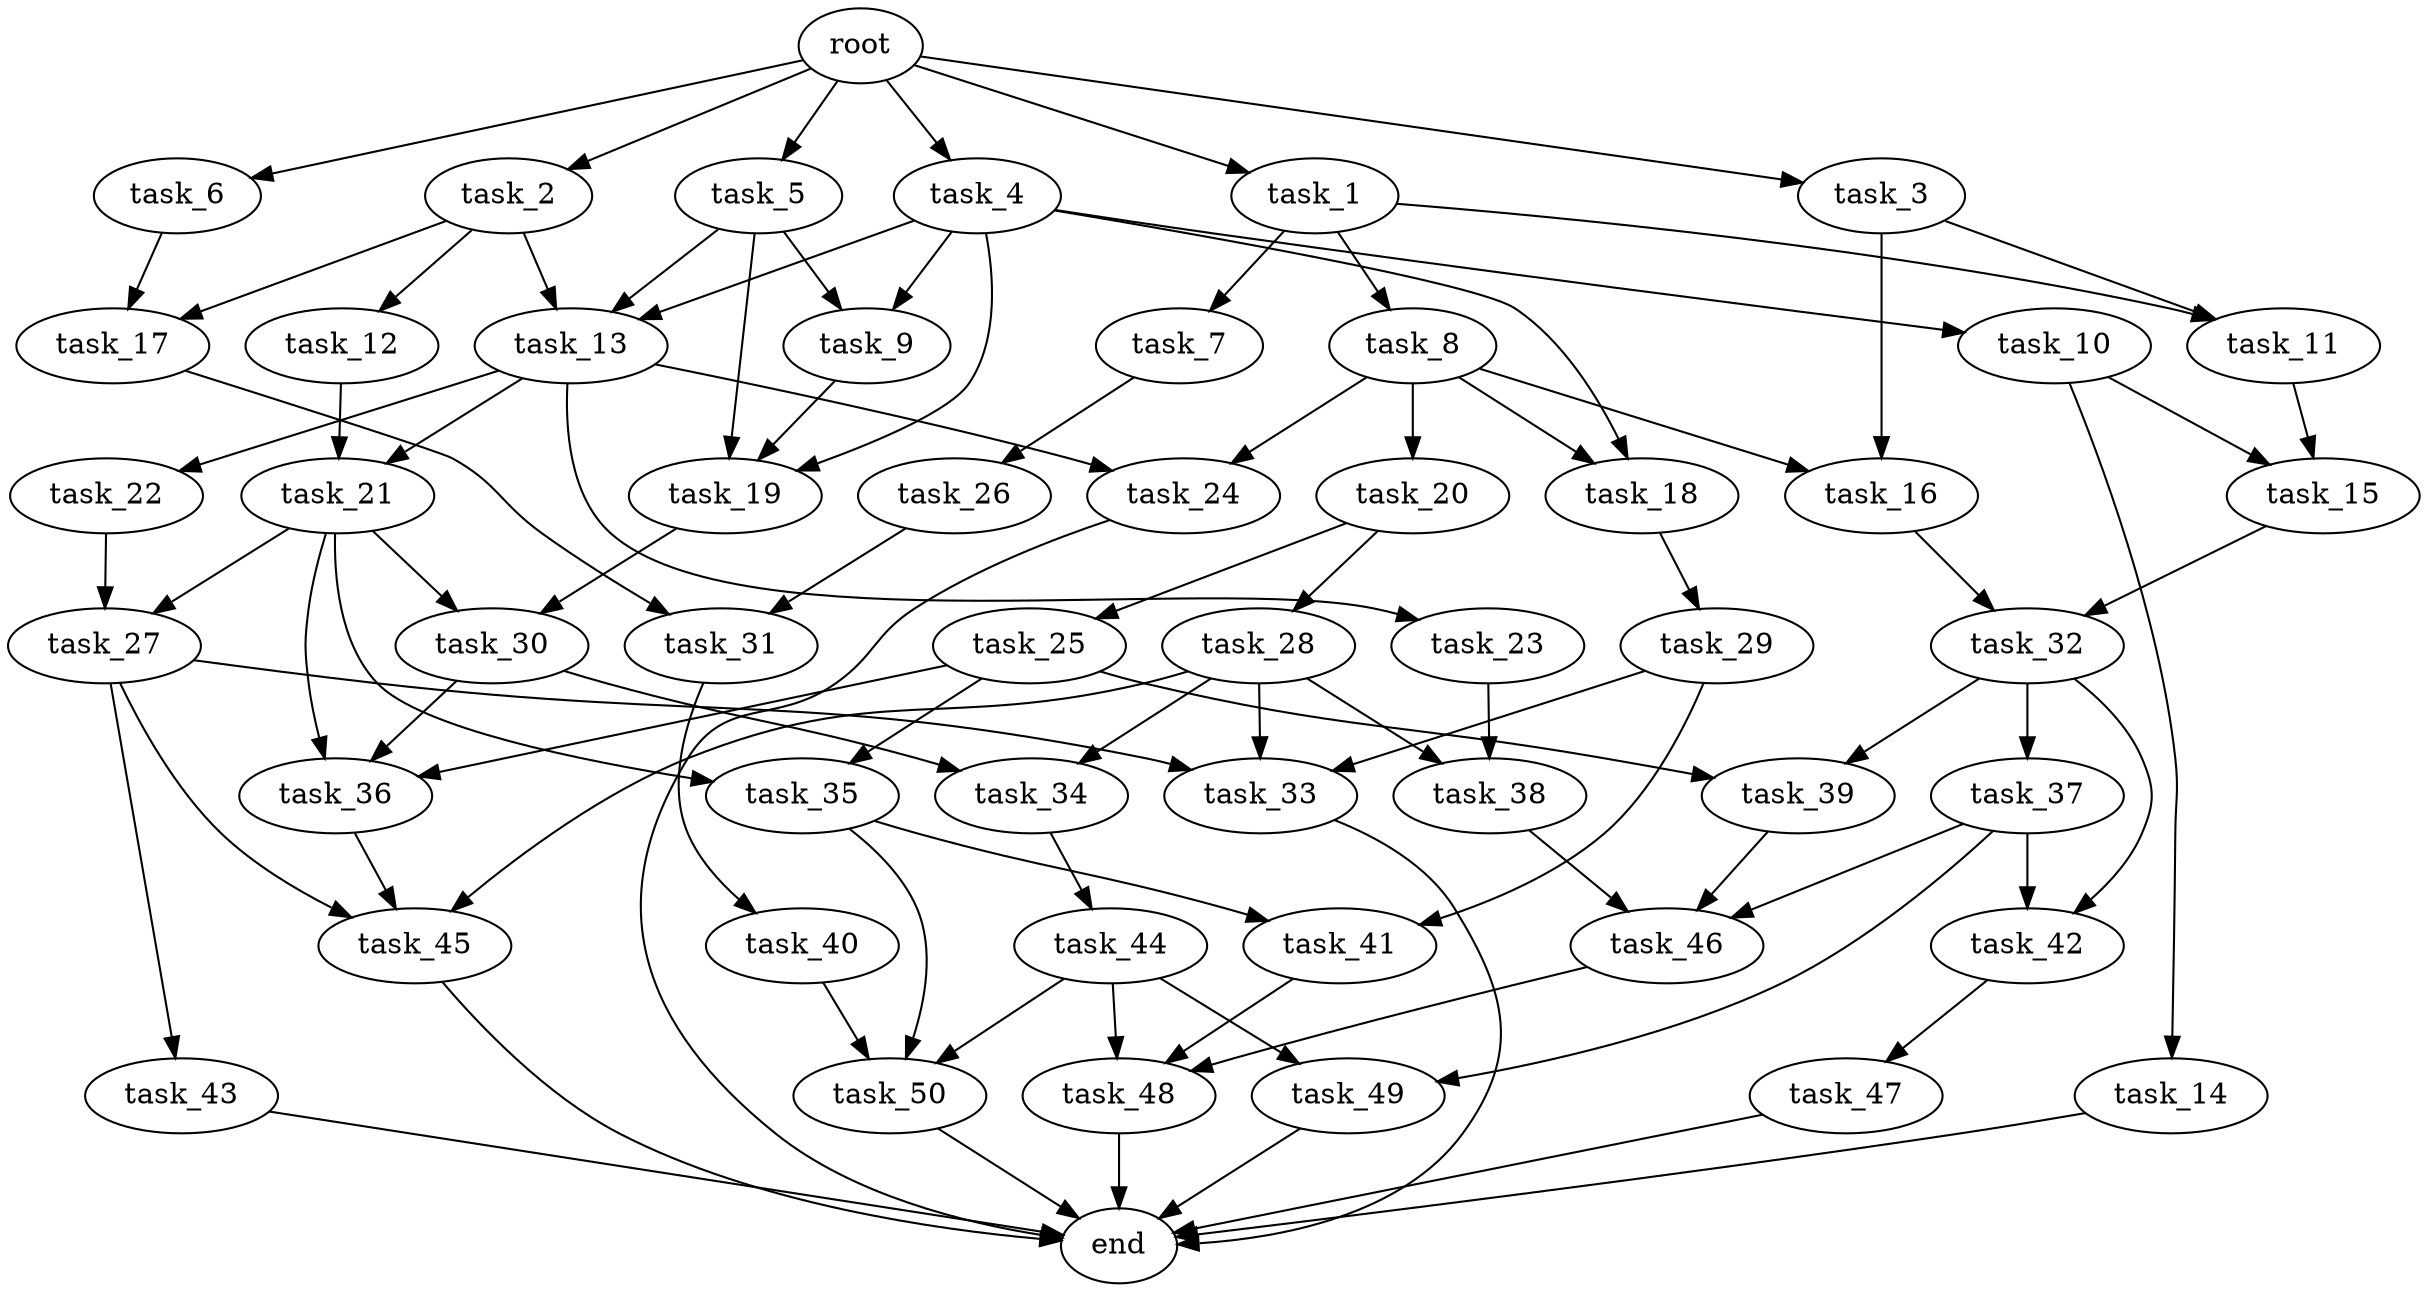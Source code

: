 digraph G {
  root [size="0.000000e+00"];
  task_1 [size="1.062246e+10"];
  task_2 [size="5.553118e+10"];
  task_3 [size="3.621844e+10"];
  task_4 [size="7.265401e+10"];
  task_5 [size="1.191946e+09"];
  task_6 [size="4.816043e+09"];
  task_7 [size="3.480808e+10"];
  task_8 [size="2.891310e+10"];
  task_9 [size="4.736080e+10"];
  task_10 [size="6.861090e+10"];
  task_11 [size="9.302972e+10"];
  task_12 [size="2.297206e+10"];
  task_13 [size="6.827095e+10"];
  task_14 [size="1.757076e+10"];
  task_15 [size="8.200020e+09"];
  task_16 [size="9.897583e+10"];
  task_17 [size="1.722314e+10"];
  task_18 [size="9.012301e+10"];
  task_19 [size="4.707209e+10"];
  task_20 [size="9.044767e+10"];
  task_21 [size="7.905768e+10"];
  task_22 [size="4.734237e+10"];
  task_23 [size="6.484574e+10"];
  task_24 [size="6.744715e+10"];
  task_25 [size="6.539874e+10"];
  task_26 [size="8.601096e+10"];
  task_27 [size="3.338293e+10"];
  task_28 [size="2.301452e+10"];
  task_29 [size="5.991862e+10"];
  task_30 [size="3.213590e+10"];
  task_31 [size="8.670814e+10"];
  task_32 [size="9.877653e+10"];
  task_33 [size="7.481913e+10"];
  task_34 [size="2.544795e+10"];
  task_35 [size="7.601080e+10"];
  task_36 [size="3.466140e+10"];
  task_37 [size="3.836395e+10"];
  task_38 [size="6.782335e+10"];
  task_39 [size="6.155685e+10"];
  task_40 [size="7.420217e+10"];
  task_41 [size="6.689822e+10"];
  task_42 [size="1.658469e+10"];
  task_43 [size="2.813525e+10"];
  task_44 [size="4.045231e+10"];
  task_45 [size="1.130945e+10"];
  task_46 [size="7.785825e+10"];
  task_47 [size="2.112681e+10"];
  task_48 [size="2.917916e+10"];
  task_49 [size="9.411637e+10"];
  task_50 [size="7.869260e+10"];
  end [size="0.000000e+00"];

  root -> task_1 [size="1.000000e-12"];
  root -> task_2 [size="1.000000e-12"];
  root -> task_3 [size="1.000000e-12"];
  root -> task_4 [size="1.000000e-12"];
  root -> task_5 [size="1.000000e-12"];
  root -> task_6 [size="1.000000e-12"];
  task_1 -> task_7 [size="3.480808e+08"];
  task_1 -> task_8 [size="2.891310e+08"];
  task_1 -> task_11 [size="4.651486e+08"];
  task_2 -> task_12 [size="2.297206e+08"];
  task_2 -> task_13 [size="2.275698e+08"];
  task_2 -> task_17 [size="8.611570e+07"];
  task_3 -> task_11 [size="4.651486e+08"];
  task_3 -> task_16 [size="4.948791e+08"];
  task_4 -> task_9 [size="2.368040e+08"];
  task_4 -> task_10 [size="6.861090e+08"];
  task_4 -> task_13 [size="2.275698e+08"];
  task_4 -> task_18 [size="4.506150e+08"];
  task_4 -> task_19 [size="1.569070e+08"];
  task_5 -> task_9 [size="2.368040e+08"];
  task_5 -> task_13 [size="2.275698e+08"];
  task_5 -> task_19 [size="1.569070e+08"];
  task_6 -> task_17 [size="8.611570e+07"];
  task_7 -> task_26 [size="8.601096e+08"];
  task_8 -> task_16 [size="4.948791e+08"];
  task_8 -> task_18 [size="4.506150e+08"];
  task_8 -> task_20 [size="9.044767e+08"];
  task_8 -> task_24 [size="3.372357e+08"];
  task_9 -> task_19 [size="1.569070e+08"];
  task_10 -> task_14 [size="1.757076e+08"];
  task_10 -> task_15 [size="4.100010e+07"];
  task_11 -> task_15 [size="4.100010e+07"];
  task_12 -> task_21 [size="3.952884e+08"];
  task_13 -> task_21 [size="3.952884e+08"];
  task_13 -> task_22 [size="4.734237e+08"];
  task_13 -> task_23 [size="6.484574e+08"];
  task_13 -> task_24 [size="3.372357e+08"];
  task_14 -> end [size="1.000000e-12"];
  task_15 -> task_32 [size="4.938827e+08"];
  task_16 -> task_32 [size="4.938827e+08"];
  task_17 -> task_31 [size="4.335407e+08"];
  task_18 -> task_29 [size="5.991862e+08"];
  task_19 -> task_30 [size="1.606795e+08"];
  task_20 -> task_25 [size="6.539874e+08"];
  task_20 -> task_28 [size="2.301452e+08"];
  task_21 -> task_27 [size="1.669147e+08"];
  task_21 -> task_30 [size="1.606795e+08"];
  task_21 -> task_35 [size="3.800540e+08"];
  task_21 -> task_36 [size="1.155380e+08"];
  task_22 -> task_27 [size="1.669147e+08"];
  task_23 -> task_38 [size="3.391168e+08"];
  task_24 -> end [size="1.000000e-12"];
  task_25 -> task_35 [size="3.800540e+08"];
  task_25 -> task_36 [size="1.155380e+08"];
  task_25 -> task_39 [size="3.077843e+08"];
  task_26 -> task_31 [size="4.335407e+08"];
  task_27 -> task_33 [size="2.493971e+08"];
  task_27 -> task_43 [size="2.813525e+08"];
  task_27 -> task_45 [size="3.769817e+07"];
  task_28 -> task_33 [size="2.493971e+08"];
  task_28 -> task_34 [size="1.272397e+08"];
  task_28 -> task_38 [size="3.391168e+08"];
  task_28 -> task_45 [size="3.769817e+07"];
  task_29 -> task_33 [size="2.493971e+08"];
  task_29 -> task_41 [size="3.344911e+08"];
  task_30 -> task_34 [size="1.272397e+08"];
  task_30 -> task_36 [size="1.155380e+08"];
  task_31 -> task_40 [size="7.420217e+08"];
  task_32 -> task_37 [size="3.836395e+08"];
  task_32 -> task_39 [size="3.077843e+08"];
  task_32 -> task_42 [size="8.292346e+07"];
  task_33 -> end [size="1.000000e-12"];
  task_34 -> task_44 [size="4.045231e+08"];
  task_35 -> task_41 [size="3.344911e+08"];
  task_35 -> task_50 [size="2.623087e+08"];
  task_36 -> task_45 [size="3.769817e+07"];
  task_37 -> task_42 [size="8.292346e+07"];
  task_37 -> task_46 [size="2.595275e+08"];
  task_37 -> task_49 [size="4.705818e+08"];
  task_38 -> task_46 [size="2.595275e+08"];
  task_39 -> task_46 [size="2.595275e+08"];
  task_40 -> task_50 [size="2.623087e+08"];
  task_41 -> task_48 [size="9.726385e+07"];
  task_42 -> task_47 [size="2.112681e+08"];
  task_43 -> end [size="1.000000e-12"];
  task_44 -> task_48 [size="9.726385e+07"];
  task_44 -> task_49 [size="4.705818e+08"];
  task_44 -> task_50 [size="2.623087e+08"];
  task_45 -> end [size="1.000000e-12"];
  task_46 -> task_48 [size="9.726385e+07"];
  task_47 -> end [size="1.000000e-12"];
  task_48 -> end [size="1.000000e-12"];
  task_49 -> end [size="1.000000e-12"];
  task_50 -> end [size="1.000000e-12"];
}
